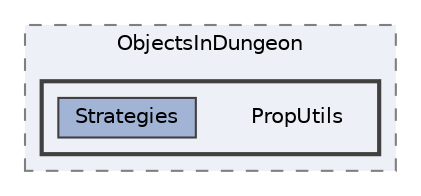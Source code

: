 digraph "Assets/Scripts/Dungeon/ObjectsInDungeon/PropUtils"
{
 // LATEX_PDF_SIZE
  bgcolor="transparent";
  edge [fontname=Helvetica,fontsize=10,labelfontname=Helvetica,labelfontsize=10];
  node [fontname=Helvetica,fontsize=10,shape=box,height=0.2,width=0.4];
  compound=true
  subgraph clusterdir_20d170bf57a842caba703f4ba5292e36 {
    graph [ bgcolor="#edf0f7", pencolor="grey50", label="ObjectsInDungeon", fontname=Helvetica,fontsize=10 style="filled,dashed", URL="dir_20d170bf57a842caba703f4ba5292e36.html",tooltip=""]
  subgraph clusterdir_44cbf3e9654a100ad20062e2b81f4c0f {
    graph [ bgcolor="#edf0f7", pencolor="grey25", label="", fontname=Helvetica,fontsize=10 style="filled,bold", URL="dir_44cbf3e9654a100ad20062e2b81f4c0f.html",tooltip=""]
    dir_44cbf3e9654a100ad20062e2b81f4c0f [shape=plaintext, label="PropUtils"];
  dir_35dd76dc0526cd18f231c4cba989715c [label="Strategies", fillcolor="#a2b4d6", color="grey25", style="filled", URL="dir_35dd76dc0526cd18f231c4cba989715c.html",tooltip=""];
  }
  }
}
